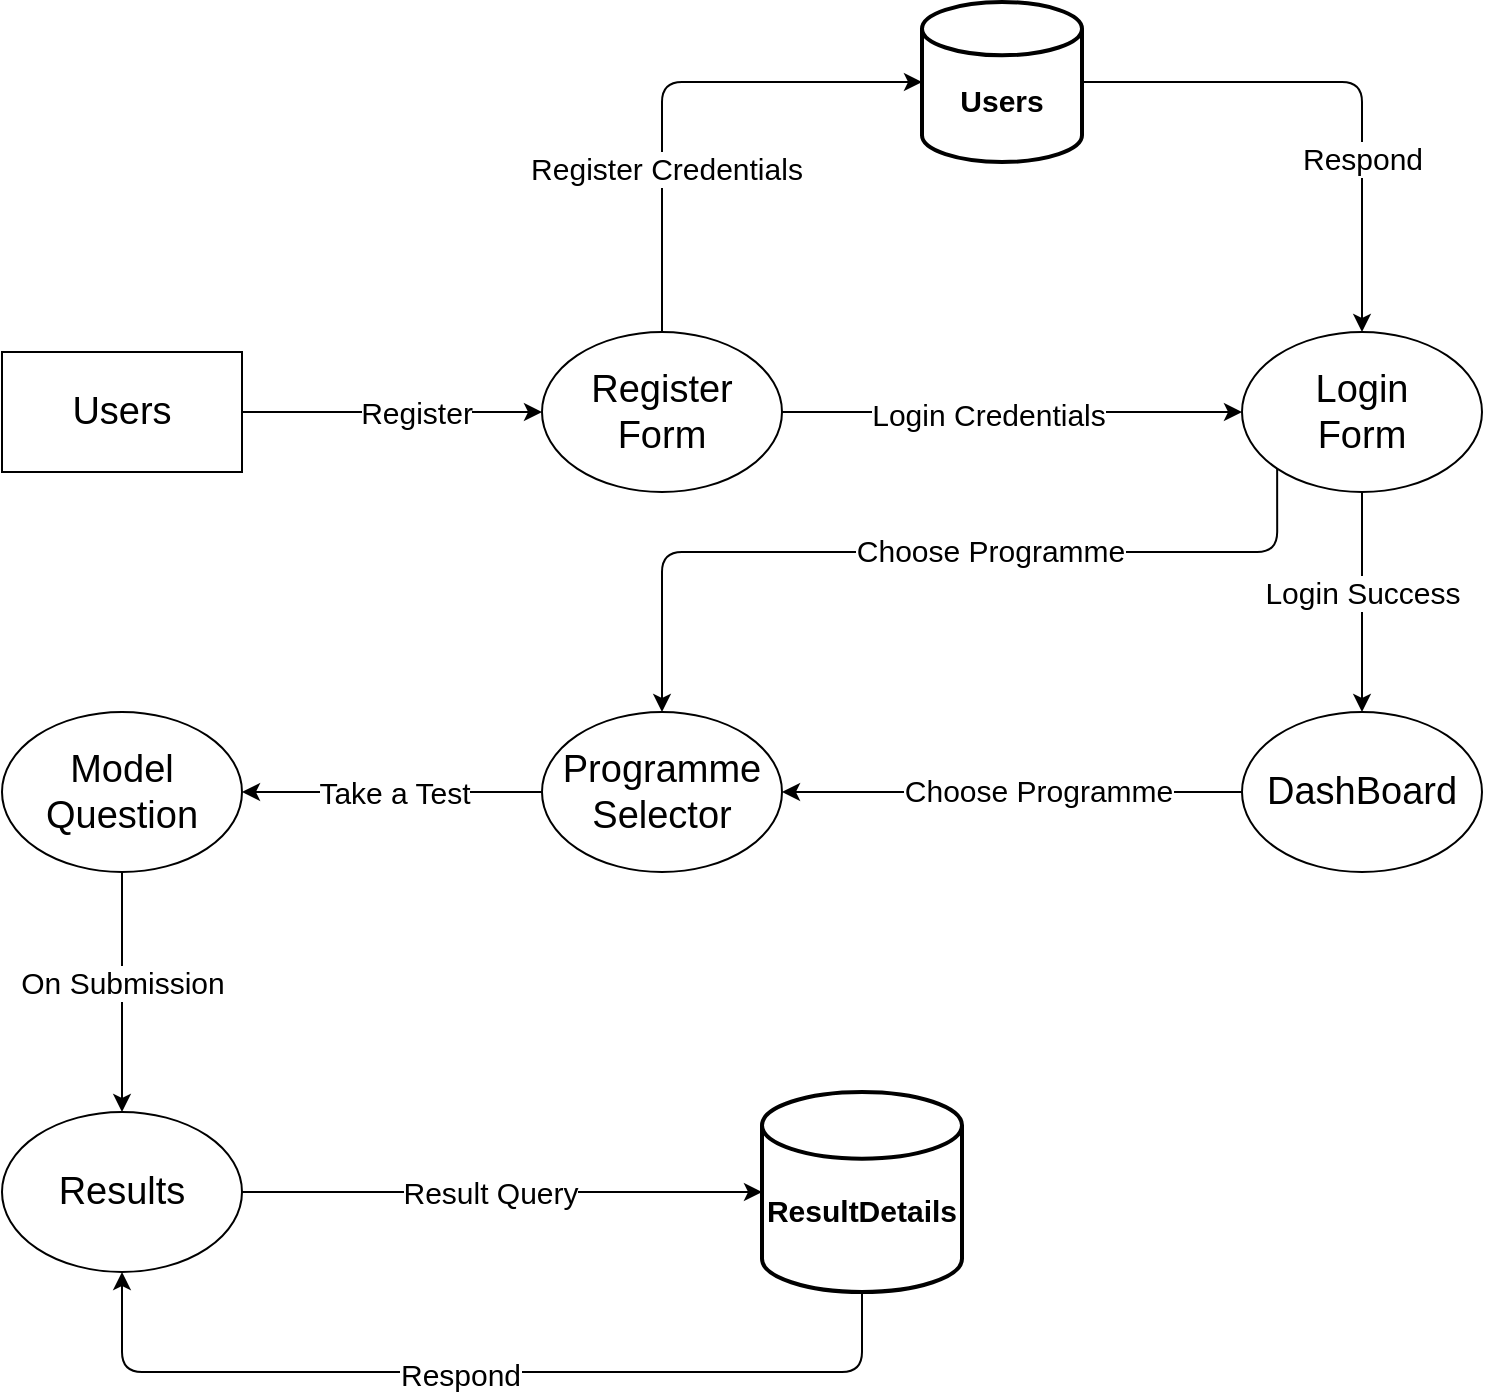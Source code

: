 <mxfile version="24.5.3" type="device">
  <diagram name="Page-1" id="L1GOv855L-d730MOSSZo">
    <mxGraphModel dx="880" dy="524" grid="1" gridSize="10" guides="1" tooltips="1" connect="1" arrows="1" fold="1" page="1" pageScale="1" pageWidth="850" pageHeight="1100" math="0" shadow="0">
      <root>
        <mxCell id="0" />
        <mxCell id="1" parent="0" />
        <mxCell id="Pw808o8bTUX3skr8TiHR-1" value="&lt;font style=&quot;font-size: 19px;&quot;&gt;Users&lt;/font&gt;" style="rounded=0;whiteSpace=wrap;html=1;" parent="1" vertex="1">
          <mxGeometry x="230" y="250" width="120" height="60" as="geometry" />
        </mxCell>
        <mxCell id="Pw808o8bTUX3skr8TiHR-2" value="" style="endArrow=classic;html=1;rounded=0;exitX=1;exitY=0.5;exitDx=0;exitDy=0;entryX=0;entryY=0.5;entryDx=0;entryDy=0;" parent="1" source="Pw808o8bTUX3skr8TiHR-1" target="Pw808o8bTUX3skr8TiHR-3" edge="1">
          <mxGeometry width="50" height="50" relative="1" as="geometry">
            <mxPoint x="400" y="290" as="sourcePoint" />
            <mxPoint x="400" y="280" as="targetPoint" />
          </mxGeometry>
        </mxCell>
        <mxCell id="Pw808o8bTUX3skr8TiHR-8" value="&lt;font style=&quot;font-size: 15px;&quot;&gt;Register&lt;/font&gt;" style="edgeLabel;html=1;align=center;verticalAlign=middle;resizable=0;points=[];" parent="Pw808o8bTUX3skr8TiHR-2" vertex="1" connectable="0">
          <mxGeometry x="-0.152" y="-1" relative="1" as="geometry">
            <mxPoint x="23" y="-1" as="offset" />
          </mxGeometry>
        </mxCell>
        <mxCell id="Pw808o8bTUX3skr8TiHR-3" value="&lt;font style=&quot;font-size: 19px;&quot;&gt;Register Form&lt;/font&gt;" style="ellipse;whiteSpace=wrap;html=1;" parent="1" vertex="1">
          <mxGeometry x="500" y="240" width="120" height="80" as="geometry" />
        </mxCell>
        <mxCell id="Pw808o8bTUX3skr8TiHR-13" value="" style="endArrow=classic;html=1;rounded=1;exitX=0.5;exitY=0;exitDx=0;exitDy=0;entryX=0;entryY=0.5;entryDx=0;entryDy=0;entryPerimeter=0;" parent="1" source="Pw808o8bTUX3skr8TiHR-3" target="ezEn4ecw9Fkb0fjvd4Sh-1" edge="1">
          <mxGeometry width="50" height="50" relative="1" as="geometry">
            <mxPoint x="490" y="190" as="sourcePoint" />
            <mxPoint x="650" y="115" as="targetPoint" />
            <Array as="points">
              <mxPoint x="560" y="115" />
            </Array>
          </mxGeometry>
        </mxCell>
        <mxCell id="Pw808o8bTUX3skr8TiHR-20" value="&lt;font style=&quot;font-size: 15px;&quot;&gt;Register Credentials&lt;/font&gt;" style="edgeLabel;html=1;align=center;verticalAlign=middle;resizable=0;points=[];" parent="Pw808o8bTUX3skr8TiHR-13" vertex="1" connectable="0">
          <mxGeometry x="-0.352" y="-2" relative="1" as="geometry">
            <mxPoint as="offset" />
          </mxGeometry>
        </mxCell>
        <mxCell id="cSSG1_-SaFcdnooIsEVr-1" style="edgeStyle=orthogonalEdgeStyle;rounded=1;orthogonalLoop=1;jettySize=auto;html=1;exitX=0;exitY=1;exitDx=0;exitDy=0;entryX=0.5;entryY=0;entryDx=0;entryDy=0;" parent="1" source="Pw808o8bTUX3skr8TiHR-14" target="Pw808o8bTUX3skr8TiHR-33" edge="1">
          <mxGeometry relative="1" as="geometry">
            <Array as="points">
              <mxPoint x="868" y="350" />
              <mxPoint x="560" y="350" />
            </Array>
          </mxGeometry>
        </mxCell>
        <mxCell id="cSSG1_-SaFcdnooIsEVr-2" value="&lt;font style=&quot;font-size: 15px;&quot;&gt;Choose Programme&lt;/font&gt;" style="edgeLabel;html=1;align=center;verticalAlign=middle;resizable=0;points=[];" parent="cSSG1_-SaFcdnooIsEVr-1" vertex="1" connectable="0">
          <mxGeometry x="-0.134" y="-1" relative="1" as="geometry">
            <mxPoint as="offset" />
          </mxGeometry>
        </mxCell>
        <mxCell id="Pw808o8bTUX3skr8TiHR-14" value="&lt;font style=&quot;font-size: 19px;&quot;&gt;Login&lt;br&gt;Form&lt;/font&gt;" style="ellipse;whiteSpace=wrap;html=1;" parent="1" vertex="1">
          <mxGeometry x="850" y="240" width="120" height="80" as="geometry" />
        </mxCell>
        <mxCell id="Pw808o8bTUX3skr8TiHR-17" value="" style="endArrow=classic;html=1;rounded=1;entryX=0.5;entryY=0;entryDx=0;entryDy=0;exitX=1;exitY=0.5;exitDx=0;exitDy=0;exitPerimeter=0;" parent="1" source="ezEn4ecw9Fkb0fjvd4Sh-1" target="Pw808o8bTUX3skr8TiHR-14" edge="1">
          <mxGeometry width="50" height="50" relative="1" as="geometry">
            <mxPoint x="816.67" y="115" as="sourcePoint" />
            <mxPoint x="760" y="240" as="targetPoint" />
            <Array as="points">
              <mxPoint x="910" y="115" />
            </Array>
          </mxGeometry>
        </mxCell>
        <mxCell id="Pw808o8bTUX3skr8TiHR-22" value="&lt;font style=&quot;font-size: 15px;&quot;&gt;Respond&lt;/font&gt;" style="edgeLabel;html=1;align=center;verticalAlign=middle;resizable=0;points=[];" parent="Pw808o8bTUX3skr8TiHR-17" vertex="1" connectable="0">
          <mxGeometry x="0.339" y="2" relative="1" as="geometry">
            <mxPoint x="-2" as="offset" />
          </mxGeometry>
        </mxCell>
        <mxCell id="Pw808o8bTUX3skr8TiHR-23" value="" style="endArrow=classic;html=1;rounded=0;exitX=1;exitY=0.5;exitDx=0;exitDy=0;entryX=0;entryY=0.5;entryDx=0;entryDy=0;" parent="1" source="Pw808o8bTUX3skr8TiHR-3" target="Pw808o8bTUX3skr8TiHR-14" edge="1">
          <mxGeometry width="50" height="50" relative="1" as="geometry">
            <mxPoint x="570" y="290" as="sourcePoint" />
            <mxPoint x="620" y="240" as="targetPoint" />
          </mxGeometry>
        </mxCell>
        <mxCell id="Pw808o8bTUX3skr8TiHR-24" value="&lt;font style=&quot;font-size: 15px;&quot;&gt;Login Credentials&lt;/font&gt;" style="edgeLabel;html=1;align=center;verticalAlign=middle;resizable=0;points=[];" parent="Pw808o8bTUX3skr8TiHR-23" vertex="1" connectable="0">
          <mxGeometry x="-0.109" y="-1" relative="1" as="geometry">
            <mxPoint as="offset" />
          </mxGeometry>
        </mxCell>
        <mxCell id="Pw808o8bTUX3skr8TiHR-25" value="" style="endArrow=classic;html=1;rounded=0;exitX=0.5;exitY=1;exitDx=0;exitDy=0;entryX=0.5;entryY=0;entryDx=0;entryDy=0;" parent="1" source="Pw808o8bTUX3skr8TiHR-14" target="Pw808o8bTUX3skr8TiHR-26" edge="1">
          <mxGeometry width="50" height="50" relative="1" as="geometry">
            <mxPoint x="610" y="320" as="sourcePoint" />
            <mxPoint x="910" y="430" as="targetPoint" />
          </mxGeometry>
        </mxCell>
        <mxCell id="Pw808o8bTUX3skr8TiHR-28" value="&lt;font style=&quot;font-size: 15px;&quot;&gt;Login Success&lt;/font&gt;" style="edgeLabel;html=1;align=center;verticalAlign=middle;resizable=0;points=[];" parent="Pw808o8bTUX3skr8TiHR-25" vertex="1" connectable="0">
          <mxGeometry x="-0.088" y="2" relative="1" as="geometry">
            <mxPoint x="-2" as="offset" />
          </mxGeometry>
        </mxCell>
        <mxCell id="Pw808o8bTUX3skr8TiHR-26" value="&lt;font style=&quot;font-size: 19px;&quot;&gt;DashBoard&lt;/font&gt;" style="ellipse;whiteSpace=wrap;html=1;" parent="1" vertex="1">
          <mxGeometry x="850" y="430" width="120" height="80" as="geometry" />
        </mxCell>
        <mxCell id="Pw808o8bTUX3skr8TiHR-29" value="" style="endArrow=classic;html=1;rounded=0;exitX=0;exitY=0.5;exitDx=0;exitDy=0;" parent="1" source="Pw808o8bTUX3skr8TiHR-26" edge="1">
          <mxGeometry width="50" height="50" relative="1" as="geometry">
            <mxPoint x="850" y="469.57" as="sourcePoint" />
            <mxPoint x="620" y="470" as="targetPoint" />
          </mxGeometry>
        </mxCell>
        <mxCell id="Pw808o8bTUX3skr8TiHR-30" value="&lt;span style=&quot;font-size: 15px;&quot;&gt;Choose Programme&lt;/span&gt;" style="edgeLabel;html=1;align=center;verticalAlign=middle;resizable=0;points=[];" parent="Pw808o8bTUX3skr8TiHR-29" vertex="1" connectable="0">
          <mxGeometry x="-0.109" y="-1" relative="1" as="geometry">
            <mxPoint as="offset" />
          </mxGeometry>
        </mxCell>
        <mxCell id="Pw808o8bTUX3skr8TiHR-33" value="&lt;span style=&quot;font-size: 19px;&quot;&gt;Programme&lt;br&gt;Selector&lt;br&gt;&lt;/span&gt;" style="ellipse;whiteSpace=wrap;html=1;" parent="1" vertex="1">
          <mxGeometry x="500" y="430" width="120" height="80" as="geometry" />
        </mxCell>
        <mxCell id="Pw808o8bTUX3skr8TiHR-40" value="" style="endArrow=classic;html=1;rounded=0;exitX=0;exitY=0.5;exitDx=0;exitDy=0;entryX=1;entryY=0.5;entryDx=0;entryDy=0;" parent="1" source="Pw808o8bTUX3skr8TiHR-33" target="Pw808o8bTUX3skr8TiHR-43" edge="1">
          <mxGeometry width="50" height="50" relative="1" as="geometry">
            <mxPoint x="500" y="469.58" as="sourcePoint" />
            <mxPoint x="350" y="470" as="targetPoint" />
          </mxGeometry>
        </mxCell>
        <mxCell id="Pw808o8bTUX3skr8TiHR-41" value="&lt;font style=&quot;font-size: 15px;&quot;&gt;Take a Test&lt;/font&gt;" style="edgeLabel;html=1;align=center;verticalAlign=middle;resizable=0;points=[];" parent="Pw808o8bTUX3skr8TiHR-40" vertex="1" connectable="0">
          <mxGeometry x="-0.152" y="-1" relative="1" as="geometry">
            <mxPoint x="-11" y="1" as="offset" />
          </mxGeometry>
        </mxCell>
        <mxCell id="Pw808o8bTUX3skr8TiHR-43" value="&lt;font style=&quot;font-size: 19px;&quot;&gt;Model&lt;br&gt;Question&lt;br&gt;&lt;/font&gt;" style="ellipse;whiteSpace=wrap;html=1;" parent="1" vertex="1">
          <mxGeometry x="230" y="430" width="120" height="80" as="geometry" />
        </mxCell>
        <mxCell id="Pw808o8bTUX3skr8TiHR-50" value="" style="endArrow=classic;html=1;rounded=0;entryX=0.5;entryY=0;entryDx=0;entryDy=0;exitX=0.5;exitY=1;exitDx=0;exitDy=0;" parent="1" source="Pw808o8bTUX3skr8TiHR-43" target="Pw808o8bTUX3skr8TiHR-57" edge="1">
          <mxGeometry width="50" height="50" relative="1" as="geometry">
            <mxPoint x="290" y="520" as="sourcePoint" />
            <mxPoint x="290" y="620" as="targetPoint" />
          </mxGeometry>
        </mxCell>
        <mxCell id="Pw808o8bTUX3skr8TiHR-51" value="&lt;font style=&quot;font-size: 15px;&quot;&gt;On Submission&lt;/font&gt;" style="edgeLabel;html=1;align=center;verticalAlign=middle;resizable=0;points=[];" parent="Pw808o8bTUX3skr8TiHR-50" vertex="1" connectable="0">
          <mxGeometry x="-0.088" y="2" relative="1" as="geometry">
            <mxPoint x="-2" as="offset" />
          </mxGeometry>
        </mxCell>
        <mxCell id="Pw808o8bTUX3skr8TiHR-57" value="&lt;font style=&quot;&quot;&gt;&lt;font style=&quot;font-size: 19px;&quot;&gt;Results&lt;/font&gt;&lt;br&gt;&lt;/font&gt;" style="ellipse;whiteSpace=wrap;html=1;" parent="1" vertex="1">
          <mxGeometry x="230" y="630" width="120" height="80" as="geometry" />
        </mxCell>
        <mxCell id="Pw808o8bTUX3skr8TiHR-61" value="" style="endArrow=classic;html=1;rounded=0;exitX=1;exitY=0.5;exitDx=0;exitDy=0;entryX=0;entryY=0.5;entryDx=0;entryDy=0;entryPerimeter=0;" parent="1" source="Pw808o8bTUX3skr8TiHR-57" target="ezEn4ecw9Fkb0fjvd4Sh-2" edge="1">
          <mxGeometry width="50" height="50" relative="1" as="geometry">
            <mxPoint x="360" y="670" as="sourcePoint" />
            <mxPoint x="560" y="670" as="targetPoint" />
          </mxGeometry>
        </mxCell>
        <mxCell id="1r52Z3jFzT-sPIsjiCvh-3" value="&lt;font style=&quot;font-size: 15px;&quot;&gt;Result Query&lt;/font&gt;" style="edgeLabel;html=1;align=center;verticalAlign=middle;resizable=0;points=[];" parent="Pw808o8bTUX3skr8TiHR-61" vertex="1" connectable="0">
          <mxGeometry x="-0.049" relative="1" as="geometry">
            <mxPoint as="offset" />
          </mxGeometry>
        </mxCell>
        <mxCell id="1r52Z3jFzT-sPIsjiCvh-1" value="" style="endArrow=classic;html=1;rounded=1;exitX=0.5;exitY=1;exitDx=0;exitDy=0;entryX=0.5;entryY=1;entryDx=0;entryDy=0;exitPerimeter=0;" parent="1" source="ezEn4ecw9Fkb0fjvd4Sh-2" target="Pw808o8bTUX3skr8TiHR-57" edge="1">
          <mxGeometry width="50" height="50" relative="1" as="geometry">
            <mxPoint x="660" y="695" as="sourcePoint" />
            <mxPoint x="520" y="560" as="targetPoint" />
            <Array as="points">
              <mxPoint x="660" y="760" />
              <mxPoint x="290" y="760" />
            </Array>
          </mxGeometry>
        </mxCell>
        <mxCell id="1r52Z3jFzT-sPIsjiCvh-2" value="&lt;font style=&quot;font-size: 15px;&quot;&gt;Respond&lt;/font&gt;" style="edgeLabel;html=1;align=center;verticalAlign=middle;resizable=0;points=[];" parent="1r52Z3jFzT-sPIsjiCvh-1" vertex="1" connectable="0">
          <mxGeometry x="0.051" y="1" relative="1" as="geometry">
            <mxPoint as="offset" />
          </mxGeometry>
        </mxCell>
        <mxCell id="ezEn4ecw9Fkb0fjvd4Sh-1" value="&lt;div style=&quot;font-size: 15px;&quot;&gt;&lt;font style=&quot;font-size: 15px;&quot;&gt;&lt;b&gt;&lt;br&gt;&lt;/b&gt;&lt;/font&gt;&lt;/div&gt;&lt;font style=&quot;font-size: 15px;&quot;&gt;&lt;b&gt;Users&lt;/b&gt;&lt;/font&gt;" style="strokeWidth=2;html=1;shape=mxgraph.flowchart.database;whiteSpace=wrap;" parent="1" vertex="1">
          <mxGeometry x="690" y="75" width="80" height="80" as="geometry" />
        </mxCell>
        <mxCell id="ezEn4ecw9Fkb0fjvd4Sh-2" value="&lt;div style=&quot;font-size: 15px;&quot;&gt;&lt;font style=&quot;font-size: 15px;&quot;&gt;&lt;b&gt;&lt;br&gt;&lt;/b&gt;&lt;/font&gt;&lt;/div&gt;&lt;span style=&quot;font-size: 15px;&quot;&gt;&lt;b&gt;ResultDetails&lt;/b&gt;&lt;/span&gt;" style="strokeWidth=2;html=1;shape=mxgraph.flowchart.database;whiteSpace=wrap;" parent="1" vertex="1">
          <mxGeometry x="610" y="620" width="100" height="100" as="geometry" />
        </mxCell>
      </root>
    </mxGraphModel>
  </diagram>
</mxfile>
